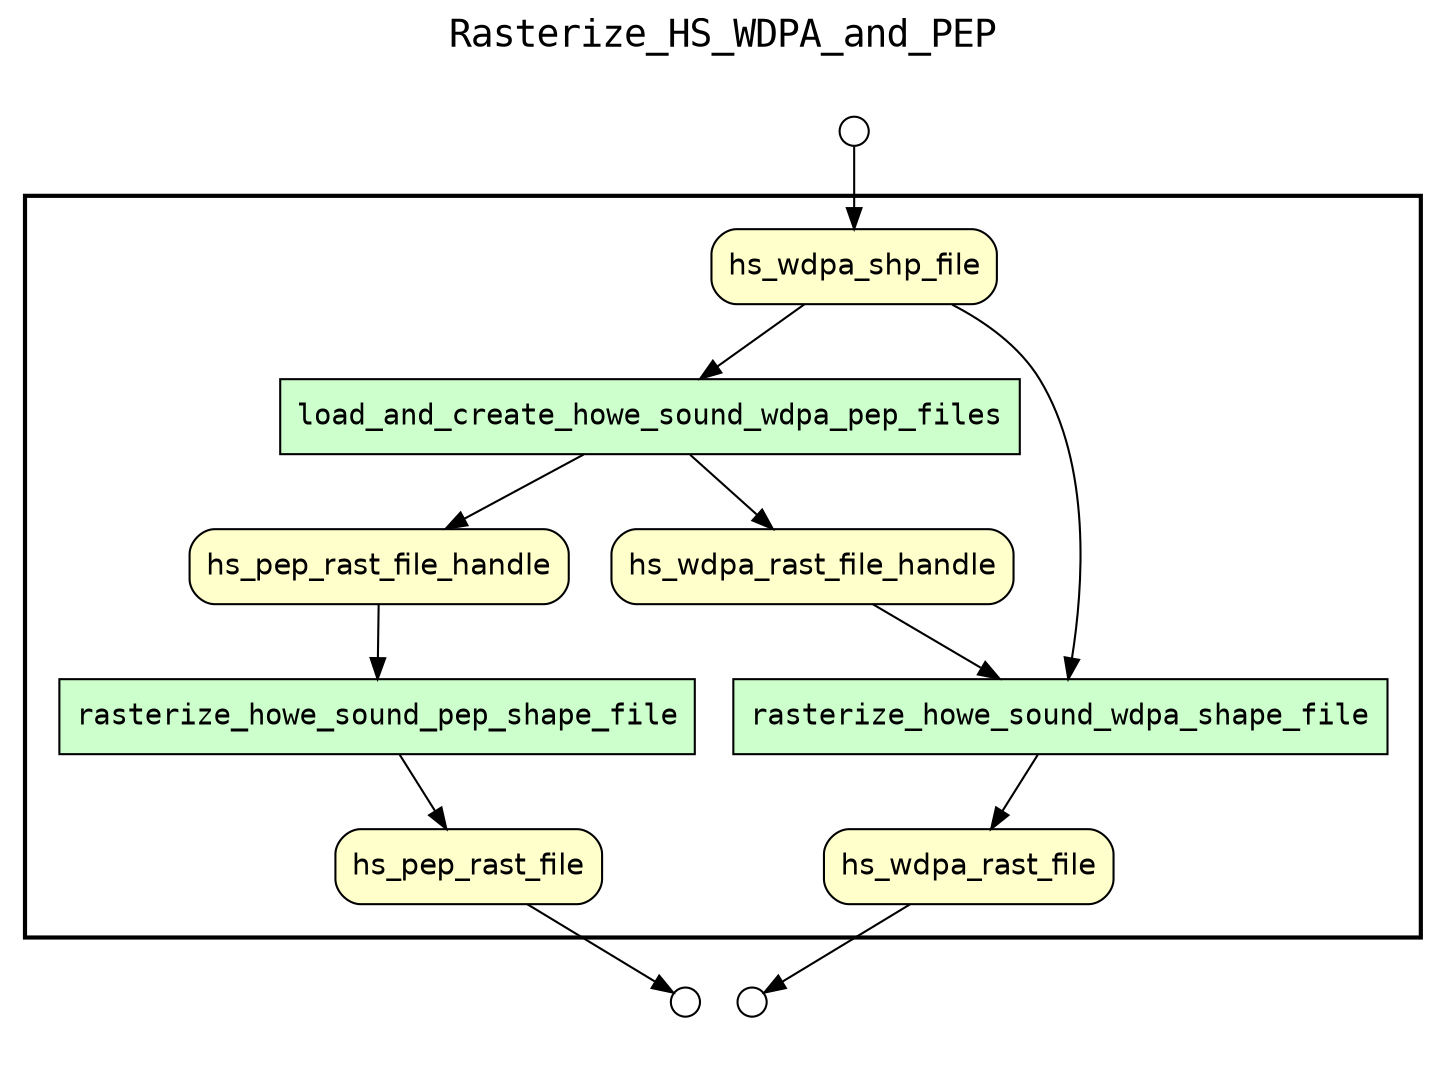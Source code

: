 
digraph yw_data_view {
rankdir=TB
fontname=Courier; fontsize=18; labelloc=t
label="Rasterize_HS_WDPA_and_PEP"
subgraph cluster_workflow { label=""; color=black; penwidth=2
subgraph cluster_workflow_inner { label=""; color=white
node[shape=box style="filled" fillcolor="#CCFFCC" peripheries=1 fontname=Courier]
rasterize_howe_sound_pep_shape_file
load_and_create_howe_sound_wdpa_pep_files
rasterize_howe_sound_wdpa_shape_file
node[shape=box style="filled" fillcolor="#CCFFCC" peripheries=1 fontname=Courier]
node[shape=box style="rounded,filled" fillcolor="#FFFFCC" peripheries=1 fontname=Helvetica]
hs_wdpa_shp_file
hs_wdpa_rast_file_handle
hs_pep_rast_file_handle
hs_wdpa_rast_file
hs_pep_rast_file
node[shape=box style="rounded,filled" fillcolor="#FFFFFF" peripheries=1 fontname=Helvetica]
}}
subgraph cluster_inflows { label=""; color=white; penwidth=2
subgraph cluster_inflows_inner { label=""; color=white
node[shape=circle fillcolor="#FFFFFF" peripheries=1 width=0.2]
hs_wdpa_shp_file_inflow [label=""]
}}
subgraph cluster_outflows { label=""; color=white; penwidth=2
subgraph cluster_outflows_inner { label=""; color=white
node[shape=circle fillcolor="#FFFFFF" peripheries=1 width=0.2]
hs_pep_rast_file_outflow [label=""]
hs_wdpa_rast_file_outflow [label=""]
}}
rasterize_howe_sound_pep_shape_file -> hs_pep_rast_file
rasterize_howe_sound_wdpa_shape_file -> hs_wdpa_rast_file
load_and_create_howe_sound_wdpa_pep_files -> hs_pep_rast_file_handle
load_and_create_howe_sound_wdpa_pep_files -> hs_wdpa_rast_file_handle
hs_wdpa_shp_file -> load_and_create_howe_sound_wdpa_pep_files
hs_wdpa_shp_file -> rasterize_howe_sound_wdpa_shape_file
hs_wdpa_rast_file_handle -> rasterize_howe_sound_wdpa_shape_file
hs_pep_rast_file_handle -> rasterize_howe_sound_pep_shape_file
hs_wdpa_shp_file_inflow -> hs_wdpa_shp_file
hs_pep_rast_file -> hs_pep_rast_file_outflow
hs_wdpa_rast_file -> hs_wdpa_rast_file_outflow
}

